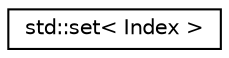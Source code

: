 digraph "Graphical Class Hierarchy"
{
  edge [fontname="Helvetica",fontsize="10",labelfontname="Helvetica",labelfontsize="10"];
  node [fontname="Helvetica",fontsize="10",shape=record];
  rankdir="LR";
  Node0 [label="std::set\< Index \>",height=0.2,width=0.4,color="black", fillcolor="white", style="filled",URL="$classstd_1_1set.html"];
}
